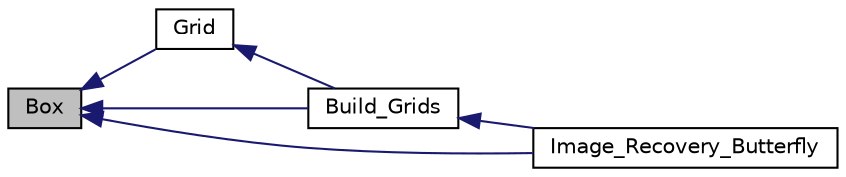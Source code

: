 digraph "Box"
{
  edge [fontname="Helvetica",fontsize="10",labelfontname="Helvetica",labelfontsize="10"];
  node [fontname="Helvetica",fontsize="10",shape=record];
  rankdir="LR";
  Node8 [label="Box",height=0.2,width=0.4,color="black", fillcolor="grey75", style="filled", fontcolor="black"];
  Node8 -> Node9 [dir="back",color="midnightblue",fontsize="10",style="solid"];
  Node9 [label="Grid",height=0.2,width=0.4,color="black", fillcolor="white", style="filled",URL="$_image___recovery_8h.html#addb4e343985cdce1d690cb22d2d7b087"];
  Node9 -> Node10 [dir="back",color="midnightblue",fontsize="10",style="solid"];
  Node10 [label="Build_Grids",height=0.2,width=0.4,color="black", fillcolor="white", style="filled",URL="$_image___recovery_8h.html#a410bc84b87399ef0182942a49b23c7db"];
  Node10 -> Node11 [dir="back",color="midnightblue",fontsize="10",style="solid"];
  Node11 [label="Image_Recovery_Butterfly",height=0.2,width=0.4,color="black", fillcolor="white", style="filled",URL="$_image___recovery_8h.html#a8f37a34ded6bb41f2a734c1218ef0dc7"];
  Node8 -> Node10 [dir="back",color="midnightblue",fontsize="10",style="solid"];
  Node8 -> Node11 [dir="back",color="midnightblue",fontsize="10",style="solid"];
}
